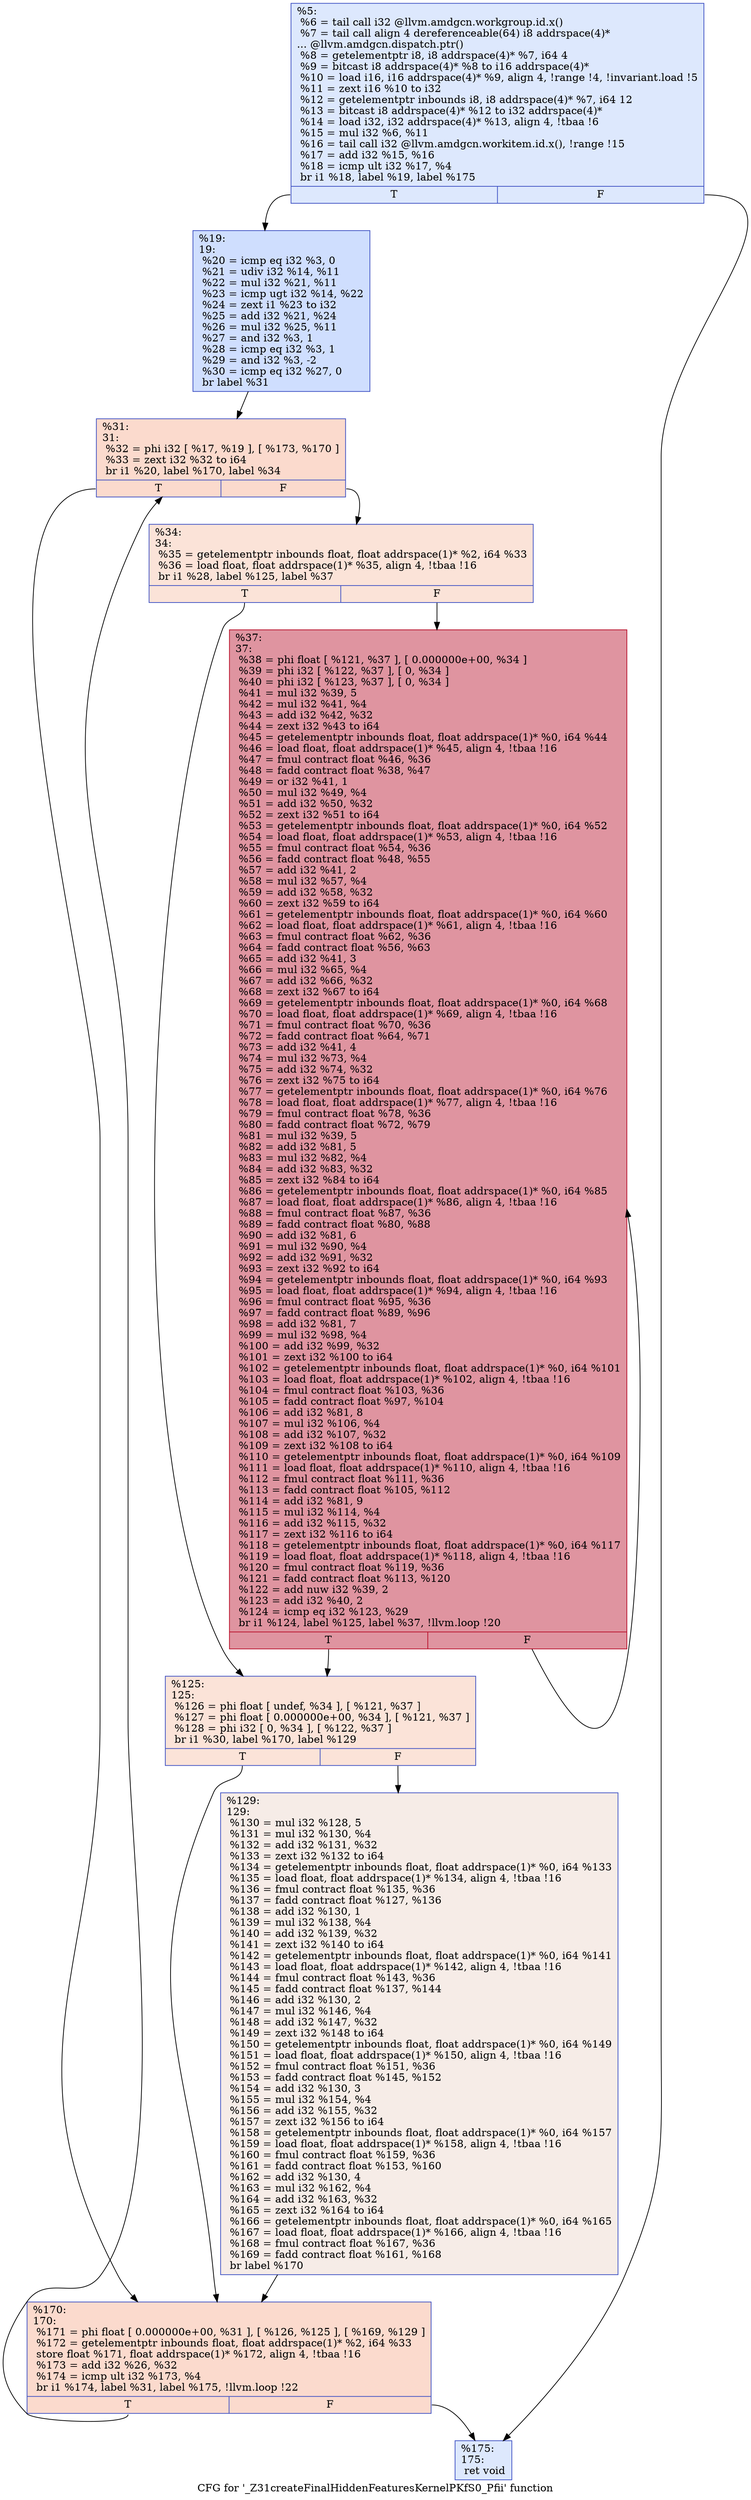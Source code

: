 digraph "CFG for '_Z31createFinalHiddenFeaturesKernelPKfS0_Pfii' function" {
	label="CFG for '_Z31createFinalHiddenFeaturesKernelPKfS0_Pfii' function";

	Node0x56bfc50 [shape=record,color="#3d50c3ff", style=filled, fillcolor="#b2ccfb70",label="{%5:\l  %6 = tail call i32 @llvm.amdgcn.workgroup.id.x()\l  %7 = tail call align 4 dereferenceable(64) i8 addrspace(4)*\l... @llvm.amdgcn.dispatch.ptr()\l  %8 = getelementptr i8, i8 addrspace(4)* %7, i64 4\l  %9 = bitcast i8 addrspace(4)* %8 to i16 addrspace(4)*\l  %10 = load i16, i16 addrspace(4)* %9, align 4, !range !4, !invariant.load !5\l  %11 = zext i16 %10 to i32\l  %12 = getelementptr inbounds i8, i8 addrspace(4)* %7, i64 12\l  %13 = bitcast i8 addrspace(4)* %12 to i32 addrspace(4)*\l  %14 = load i32, i32 addrspace(4)* %13, align 4, !tbaa !6\l  %15 = mul i32 %6, %11\l  %16 = tail call i32 @llvm.amdgcn.workitem.id.x(), !range !15\l  %17 = add i32 %15, %16\l  %18 = icmp ult i32 %17, %4\l  br i1 %18, label %19, label %175\l|{<s0>T|<s1>F}}"];
	Node0x56bfc50:s0 -> Node0x56c1ec0;
	Node0x56bfc50:s1 -> Node0x56c1f50;
	Node0x56c1ec0 [shape=record,color="#3d50c3ff", style=filled, fillcolor="#93b5fe70",label="{%19:\l19:                                               \l  %20 = icmp eq i32 %3, 0\l  %21 = udiv i32 %14, %11\l  %22 = mul i32 %21, %11\l  %23 = icmp ugt i32 %14, %22\l  %24 = zext i1 %23 to i32\l  %25 = add i32 %21, %24\l  %26 = mul i32 %25, %11\l  %27 = and i32 %3, 1\l  %28 = icmp eq i32 %3, 1\l  %29 = and i32 %3, -2\l  %30 = icmp eq i32 %27, 0\l  br label %31\l}"];
	Node0x56c1ec0 -> Node0x56c2700;
	Node0x56c2700 [shape=record,color="#3d50c3ff", style=filled, fillcolor="#f7ac8e70",label="{%31:\l31:                                               \l  %32 = phi i32 [ %17, %19 ], [ %173, %170 ]\l  %33 = zext i32 %32 to i64\l  br i1 %20, label %170, label %34\l|{<s0>T|<s1>F}}"];
	Node0x56c2700:s0 -> Node0x56c27f0;
	Node0x56c2700:s1 -> Node0x56c1d90;
	Node0x56c1d90 [shape=record,color="#3d50c3ff", style=filled, fillcolor="#f6bfa670",label="{%34:\l34:                                               \l  %35 = getelementptr inbounds float, float addrspace(1)* %2, i64 %33\l  %36 = load float, float addrspace(1)* %35, align 4, !tbaa !16\l  br i1 %28, label %125, label %37\l|{<s0>T|<s1>F}}"];
	Node0x56c1d90:s0 -> Node0x56c1de0;
	Node0x56c1d90:s1 -> Node0x56c2eb0;
	Node0x56c2eb0 [shape=record,color="#b70d28ff", style=filled, fillcolor="#b70d2870",label="{%37:\l37:                                               \l  %38 = phi float [ %121, %37 ], [ 0.000000e+00, %34 ]\l  %39 = phi i32 [ %122, %37 ], [ 0, %34 ]\l  %40 = phi i32 [ %123, %37 ], [ 0, %34 ]\l  %41 = mul i32 %39, 5\l  %42 = mul i32 %41, %4\l  %43 = add i32 %42, %32\l  %44 = zext i32 %43 to i64\l  %45 = getelementptr inbounds float, float addrspace(1)* %0, i64 %44\l  %46 = load float, float addrspace(1)* %45, align 4, !tbaa !16\l  %47 = fmul contract float %46, %36\l  %48 = fadd contract float %38, %47\l  %49 = or i32 %41, 1\l  %50 = mul i32 %49, %4\l  %51 = add i32 %50, %32\l  %52 = zext i32 %51 to i64\l  %53 = getelementptr inbounds float, float addrspace(1)* %0, i64 %52\l  %54 = load float, float addrspace(1)* %53, align 4, !tbaa !16\l  %55 = fmul contract float %54, %36\l  %56 = fadd contract float %48, %55\l  %57 = add i32 %41, 2\l  %58 = mul i32 %57, %4\l  %59 = add i32 %58, %32\l  %60 = zext i32 %59 to i64\l  %61 = getelementptr inbounds float, float addrspace(1)* %0, i64 %60\l  %62 = load float, float addrspace(1)* %61, align 4, !tbaa !16\l  %63 = fmul contract float %62, %36\l  %64 = fadd contract float %56, %63\l  %65 = add i32 %41, 3\l  %66 = mul i32 %65, %4\l  %67 = add i32 %66, %32\l  %68 = zext i32 %67 to i64\l  %69 = getelementptr inbounds float, float addrspace(1)* %0, i64 %68\l  %70 = load float, float addrspace(1)* %69, align 4, !tbaa !16\l  %71 = fmul contract float %70, %36\l  %72 = fadd contract float %64, %71\l  %73 = add i32 %41, 4\l  %74 = mul i32 %73, %4\l  %75 = add i32 %74, %32\l  %76 = zext i32 %75 to i64\l  %77 = getelementptr inbounds float, float addrspace(1)* %0, i64 %76\l  %78 = load float, float addrspace(1)* %77, align 4, !tbaa !16\l  %79 = fmul contract float %78, %36\l  %80 = fadd contract float %72, %79\l  %81 = mul i32 %39, 5\l  %82 = add i32 %81, 5\l  %83 = mul i32 %82, %4\l  %84 = add i32 %83, %32\l  %85 = zext i32 %84 to i64\l  %86 = getelementptr inbounds float, float addrspace(1)* %0, i64 %85\l  %87 = load float, float addrspace(1)* %86, align 4, !tbaa !16\l  %88 = fmul contract float %87, %36\l  %89 = fadd contract float %80, %88\l  %90 = add i32 %81, 6\l  %91 = mul i32 %90, %4\l  %92 = add i32 %91, %32\l  %93 = zext i32 %92 to i64\l  %94 = getelementptr inbounds float, float addrspace(1)* %0, i64 %93\l  %95 = load float, float addrspace(1)* %94, align 4, !tbaa !16\l  %96 = fmul contract float %95, %36\l  %97 = fadd contract float %89, %96\l  %98 = add i32 %81, 7\l  %99 = mul i32 %98, %4\l  %100 = add i32 %99, %32\l  %101 = zext i32 %100 to i64\l  %102 = getelementptr inbounds float, float addrspace(1)* %0, i64 %101\l  %103 = load float, float addrspace(1)* %102, align 4, !tbaa !16\l  %104 = fmul contract float %103, %36\l  %105 = fadd contract float %97, %104\l  %106 = add i32 %81, 8\l  %107 = mul i32 %106, %4\l  %108 = add i32 %107, %32\l  %109 = zext i32 %108 to i64\l  %110 = getelementptr inbounds float, float addrspace(1)* %0, i64 %109\l  %111 = load float, float addrspace(1)* %110, align 4, !tbaa !16\l  %112 = fmul contract float %111, %36\l  %113 = fadd contract float %105, %112\l  %114 = add i32 %81, 9\l  %115 = mul i32 %114, %4\l  %116 = add i32 %115, %32\l  %117 = zext i32 %116 to i64\l  %118 = getelementptr inbounds float, float addrspace(1)* %0, i64 %117\l  %119 = load float, float addrspace(1)* %118, align 4, !tbaa !16\l  %120 = fmul contract float %119, %36\l  %121 = fadd contract float %113, %120\l  %122 = add nuw i32 %39, 2\l  %123 = add i32 %40, 2\l  %124 = icmp eq i32 %123, %29\l  br i1 %124, label %125, label %37, !llvm.loop !20\l|{<s0>T|<s1>F}}"];
	Node0x56c2eb0:s0 -> Node0x56c1de0;
	Node0x56c2eb0:s1 -> Node0x56c2eb0;
	Node0x56c1de0 [shape=record,color="#3d50c3ff", style=filled, fillcolor="#f6bfa670",label="{%125:\l125:                                              \l  %126 = phi float [ undef, %34 ], [ %121, %37 ]\l  %127 = phi float [ 0.000000e+00, %34 ], [ %121, %37 ]\l  %128 = phi i32 [ 0, %34 ], [ %122, %37 ]\l  br i1 %30, label %170, label %129\l|{<s0>T|<s1>F}}"];
	Node0x56c1de0:s0 -> Node0x56c27f0;
	Node0x56c1de0:s1 -> Node0x56c50c0;
	Node0x56c50c0 [shape=record,color="#3d50c3ff", style=filled, fillcolor="#ead5c970",label="{%129:\l129:                                              \l  %130 = mul i32 %128, 5\l  %131 = mul i32 %130, %4\l  %132 = add i32 %131, %32\l  %133 = zext i32 %132 to i64\l  %134 = getelementptr inbounds float, float addrspace(1)* %0, i64 %133\l  %135 = load float, float addrspace(1)* %134, align 4, !tbaa !16\l  %136 = fmul contract float %135, %36\l  %137 = fadd contract float %127, %136\l  %138 = add i32 %130, 1\l  %139 = mul i32 %138, %4\l  %140 = add i32 %139, %32\l  %141 = zext i32 %140 to i64\l  %142 = getelementptr inbounds float, float addrspace(1)* %0, i64 %141\l  %143 = load float, float addrspace(1)* %142, align 4, !tbaa !16\l  %144 = fmul contract float %143, %36\l  %145 = fadd contract float %137, %144\l  %146 = add i32 %130, 2\l  %147 = mul i32 %146, %4\l  %148 = add i32 %147, %32\l  %149 = zext i32 %148 to i64\l  %150 = getelementptr inbounds float, float addrspace(1)* %0, i64 %149\l  %151 = load float, float addrspace(1)* %150, align 4, !tbaa !16\l  %152 = fmul contract float %151, %36\l  %153 = fadd contract float %145, %152\l  %154 = add i32 %130, 3\l  %155 = mul i32 %154, %4\l  %156 = add i32 %155, %32\l  %157 = zext i32 %156 to i64\l  %158 = getelementptr inbounds float, float addrspace(1)* %0, i64 %157\l  %159 = load float, float addrspace(1)* %158, align 4, !tbaa !16\l  %160 = fmul contract float %159, %36\l  %161 = fadd contract float %153, %160\l  %162 = add i32 %130, 4\l  %163 = mul i32 %162, %4\l  %164 = add i32 %163, %32\l  %165 = zext i32 %164 to i64\l  %166 = getelementptr inbounds float, float addrspace(1)* %0, i64 %165\l  %167 = load float, float addrspace(1)* %166, align 4, !tbaa !16\l  %168 = fmul contract float %167, %36\l  %169 = fadd contract float %161, %168\l  br label %170\l}"];
	Node0x56c50c0 -> Node0x56c27f0;
	Node0x56c27f0 [shape=record,color="#3d50c3ff", style=filled, fillcolor="#f7ac8e70",label="{%170:\l170:                                              \l  %171 = phi float [ 0.000000e+00, %31 ], [ %126, %125 ], [ %169, %129 ]\l  %172 = getelementptr inbounds float, float addrspace(1)* %2, i64 %33\l  store float %171, float addrspace(1)* %172, align 4, !tbaa !16\l  %173 = add i32 %26, %32\l  %174 = icmp ult i32 %173, %4\l  br i1 %174, label %31, label %175, !llvm.loop !22\l|{<s0>T|<s1>F}}"];
	Node0x56c27f0:s0 -> Node0x56c2700;
	Node0x56c27f0:s1 -> Node0x56c1f50;
	Node0x56c1f50 [shape=record,color="#3d50c3ff", style=filled, fillcolor="#b2ccfb70",label="{%175:\l175:                                              \l  ret void\l}"];
}
